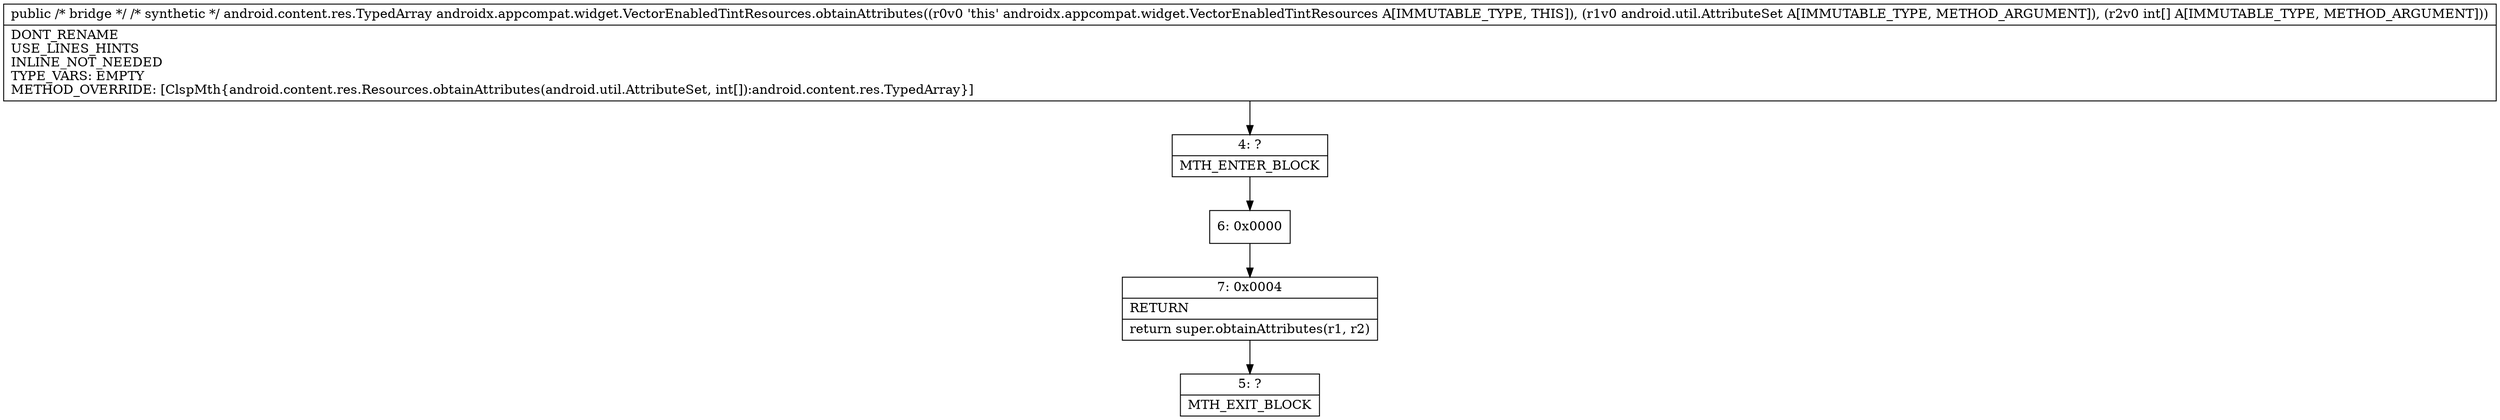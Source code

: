 digraph "CFG forandroidx.appcompat.widget.VectorEnabledTintResources.obtainAttributes(Landroid\/util\/AttributeSet;[I)Landroid\/content\/res\/TypedArray;" {
Node_4 [shape=record,label="{4\:\ ?|MTH_ENTER_BLOCK\l}"];
Node_6 [shape=record,label="{6\:\ 0x0000}"];
Node_7 [shape=record,label="{7\:\ 0x0004|RETURN\l|return super.obtainAttributes(r1, r2)\l}"];
Node_5 [shape=record,label="{5\:\ ?|MTH_EXIT_BLOCK\l}"];
MethodNode[shape=record,label="{public \/* bridge *\/ \/* synthetic *\/ android.content.res.TypedArray androidx.appcompat.widget.VectorEnabledTintResources.obtainAttributes((r0v0 'this' androidx.appcompat.widget.VectorEnabledTintResources A[IMMUTABLE_TYPE, THIS]), (r1v0 android.util.AttributeSet A[IMMUTABLE_TYPE, METHOD_ARGUMENT]), (r2v0 int[] A[IMMUTABLE_TYPE, METHOD_ARGUMENT]))  | DONT_RENAME\lUSE_LINES_HINTS\lINLINE_NOT_NEEDED\lTYPE_VARS: EMPTY\lMETHOD_OVERRIDE: [ClspMth\{android.content.res.Resources.obtainAttributes(android.util.AttributeSet, int[]):android.content.res.TypedArray\}]\l}"];
MethodNode -> Node_4;Node_4 -> Node_6;
Node_6 -> Node_7;
Node_7 -> Node_5;
}

